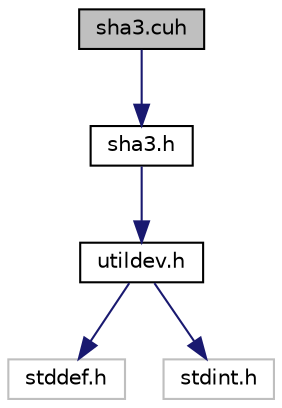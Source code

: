 digraph "sha3.cuh"
{
 // LATEX_PDF_SIZE
  bgcolor="transparent";
  edge [fontname="Helvetica",fontsize="10",labelfontname="Helvetica",labelfontsize="10"];
  node [fontname="Helvetica",fontsize="10",shape=record];
  Node1 [label="sha3.cuh",height=0.2,width=0.4,color="black", fillcolor="grey75", style="filled", fontcolor="black",tooltip="SHA3 CUDA hash function support."];
  Node1 -> Node2 [color="midnightblue",fontsize="10",style="solid",fontname="Helvetica"];
  Node2 [label="sha3.h",height=0.2,width=0.4,color="black",URL="$sha3_8h.html",tooltip="SHA3 hash function support."];
  Node2 -> Node3 [color="midnightblue",fontsize="10",style="solid",fontname="Helvetica"];
  Node3 [label="utildev.h",height=0.2,width=0.4,color="black",URL="$utildev_8h.html",tooltip="Device utilities and includes support."];
  Node3 -> Node4 [color="midnightblue",fontsize="10",style="solid",fontname="Helvetica"];
  Node4 [label="stddef.h",height=0.2,width=0.4,color="grey75",tooltip=" "];
  Node3 -> Node5 [color="midnightblue",fontsize="10",style="solid",fontname="Helvetica"];
  Node5 [label="stdint.h",height=0.2,width=0.4,color="grey75",tooltip=" "];
}
